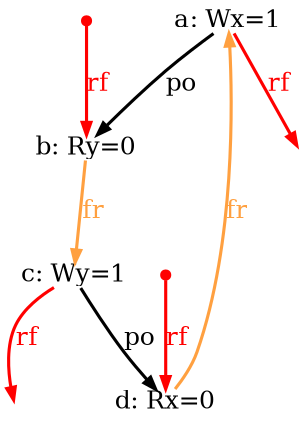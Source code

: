 digraph G {

fontname="Arial";


/* the unlocked events */
eiid0 [label="a: Wx=1", shape="none", fontsize=12, pos="1.000000,1.125000!", fixedsize="true", height="0.166667", width="0.666667"];
eiid1 [label="b: Ry=0", shape="none", fontsize=12, pos="1.000000,0.000000!", fixedsize="true", height="0.166667", width="0.666667"];
eiid2 [label="c: Wy=1", shape="none", fontsize=12, pos="2.500000,1.125000!", fixedsize="true", height="0.166667", width="0.666667"];
eiid3 [label="d: Rx=0", shape="none", fontsize=12, pos="2.500000,0.000000!", fixedsize="true", height="0.166667", width="0.666667"];

/* the intra_causality_data edges */


/* the intra_causality_control edges */

/* the poi edges */
eiid0 -> eiid1 [label="po", color="black", fontcolor="black", fontsize=12, penwidth="1.500000", arrowsize="0.600000"];
eiid2 -> eiid3 [label="po", color="black", fontcolor="black", fontsize=12, penwidth="1.500000", arrowsize="0.600000"];
/* the rfmap edges */
finaleiid0 [shape=none, height=0.0, width=0.0, label="", pos="1.900000,0.843750!"];
eiid0 -> finaleiid0 [label="rf", color="red", fontcolor="red", fontsize=12, penwidth="1.500000", arrowsize="0.600000"];
finaleiid2 [shape=none, height=0.0, width=0.0, label="", pos="3.400000,0.843750!"];
eiid2 -> finaleiid2 [label="rf", color="red", fontcolor="red", fontsize=12, penwidth="1.500000", arrowsize="0.600000"];
initeiid1 [shape=point, height=0.06, width=0.06, color="red", pos="0.100000,0.168750!"];
initeiid1 -> eiid1 [label="rf", color="red", fontcolor="red", fontsize=12, penwidth="1.500000", arrowsize="0.600000"];
initeiid3 [shape=point, height=0.06, width=0.06, color="red", pos="1.600000,0.168750!"];
initeiid3 -> eiid3 [label="rf", color="red", fontcolor="red", fontsize=12, penwidth="1.500000", arrowsize="0.600000"];


/* The viewed-before edges */
eiid1 -> eiid2 [label="fr", color="#ffa040", fontcolor="#ffa040", fontsize=12, penwidth="1.500000", arrowsize="0.600000"];
eiid3 -> eiid0 [label="fr", color="#ffa040", fontcolor="#ffa040", fontsize=12, penwidth="1.500000", arrowsize="0.600000"];
}
